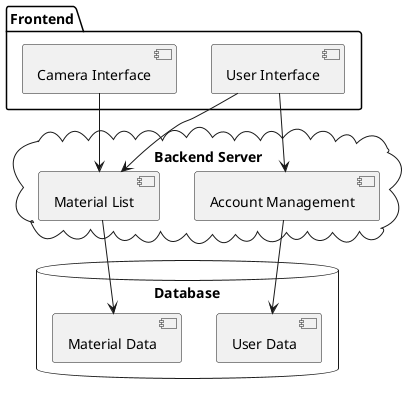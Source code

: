 @startuml
package "Frontend" {
  [User Interface]
  [Camera Interface]
}

cloud "Backend Server" {
  [Account Management]
  [Material List]
}

database "Database" {
  [User Data]
  [Material Data]
}

[User Interface] --> [Account Management]
[User Interface] --> [Material List]
[Camera Interface] --> [Material List]
[Account Management] --> [User Data]
[Material List] --> [Material Data]
@enduml